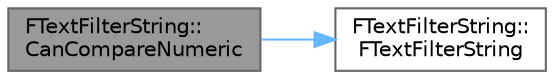 digraph "FTextFilterString::CanCompareNumeric"
{
 // INTERACTIVE_SVG=YES
 // LATEX_PDF_SIZE
  bgcolor="transparent";
  edge [fontname=Helvetica,fontsize=10,labelfontname=Helvetica,labelfontsize=10];
  node [fontname=Helvetica,fontsize=10,shape=box,height=0.2,width=0.4];
  rankdir="LR";
  Node1 [id="Node000001",label="FTextFilterString::\lCanCompareNumeric",height=0.2,width=0.4,color="gray40", fillcolor="grey60", style="filled", fontcolor="black",tooltip="Are the two given strings able to be compared numberically?"];
  Node1 -> Node2 [id="edge1_Node000001_Node000002",color="steelblue1",style="solid",tooltip=" "];
  Node2 [id="Node000002",label="FTextFilterString::\lFTextFilterString",height=0.2,width=0.4,color="grey40", fillcolor="white", style="filled",URL="$d1/d89/classFTextFilterString.html#a661a5d6a8b1e6c65e53e26efdb55354c",tooltip="Default constructor."];
}
